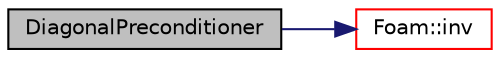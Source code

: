 digraph "DiagonalPreconditioner"
{
  bgcolor="transparent";
  edge [fontname="Helvetica",fontsize="10",labelfontname="Helvetica",labelfontsize="10"];
  node [fontname="Helvetica",fontsize="10",shape=record];
  rankdir="LR";
  Node1 [label="DiagonalPreconditioner",height=0.2,width=0.4,color="black", fillcolor="grey75", style="filled", fontcolor="black"];
  Node1 -> Node2 [color="midnightblue",fontsize="10",style="solid",fontname="Helvetica"];
  Node2 [label="Foam::inv",height=0.2,width=0.4,color="red",URL="$a10979.html#ac51979edadae5b8ade119dd30b88e381"];
}
